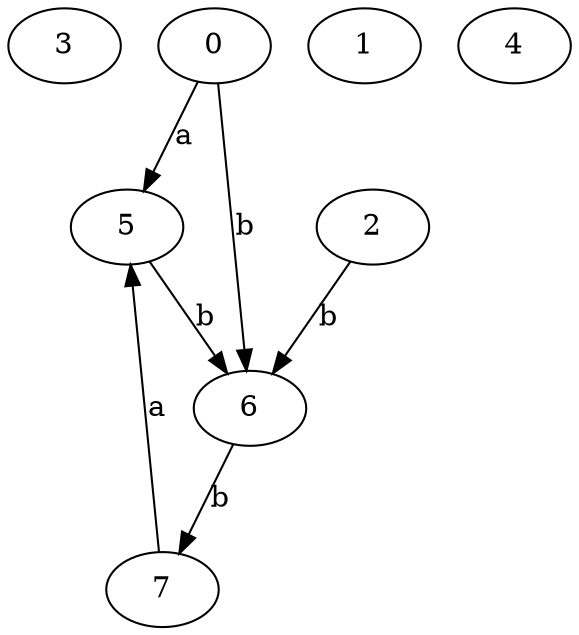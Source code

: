 strict digraph  {
3;
0;
1;
4;
5;
2;
6;
7;
0 -> 5  [label=a];
0 -> 6  [label=b];
5 -> 6  [label=b];
2 -> 6  [label=b];
6 -> 7  [label=b];
7 -> 5  [label=a];
}
